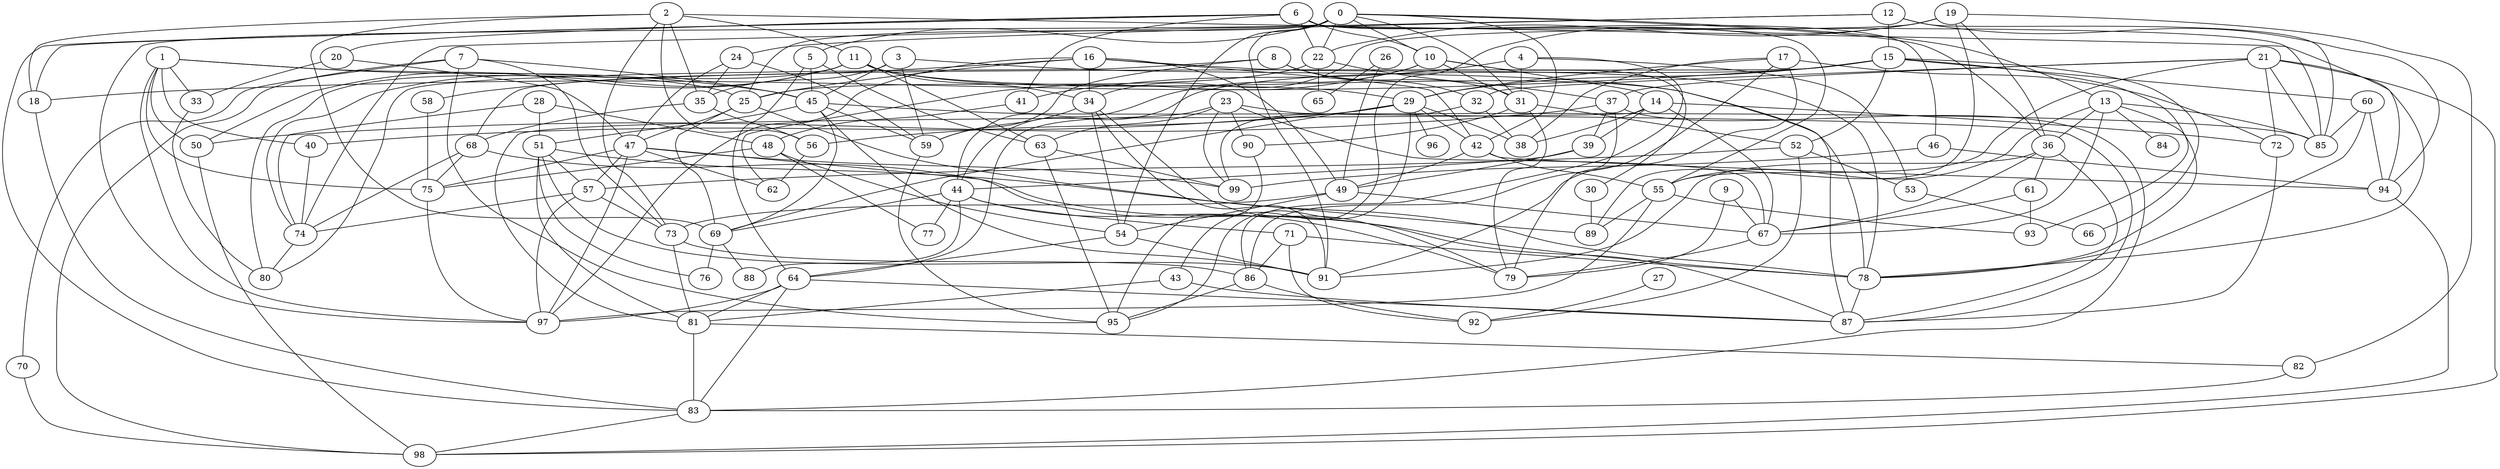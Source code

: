 strict graph "gnp_random_graph(100,0.06)" {
0;
1;
2;
3;
4;
5;
6;
7;
8;
9;
10;
11;
12;
13;
14;
15;
16;
17;
18;
19;
20;
21;
22;
23;
24;
25;
26;
27;
28;
29;
30;
31;
32;
33;
34;
35;
36;
37;
38;
39;
40;
41;
42;
43;
44;
45;
46;
47;
48;
49;
50;
51;
52;
53;
54;
55;
56;
57;
58;
59;
60;
61;
62;
63;
64;
65;
66;
67;
68;
69;
70;
71;
72;
73;
74;
75;
76;
77;
78;
79;
80;
81;
82;
83;
84;
85;
86;
87;
88;
89;
90;
91;
92;
93;
94;
95;
96;
97;
98;
99;
0 -- 97  [is_available=True, prob="0.63074046451"];
0 -- 91  [is_available=True, prob="0.61510649416"];
0 -- 36  [is_available=True, prob="0.742329958353"];
0 -- 5  [is_available=True, prob="0.0114699606473"];
0 -- 10  [is_available=True, prob="0.234020632748"];
0 -- 13  [is_available=True, prob="0.352578427283"];
0 -- 22  [is_available=True, prob="0.62738256603"];
0 -- 25  [is_available=True, prob="0.32766473171"];
0 -- 54  [is_available=True, prob="1.0"];
0 -- 42  [is_available=True, prob="0.215894763691"];
0 -- 31  [is_available=True, prob="1.0"];
1 -- 33  [is_available=True, prob="0.710003736705"];
1 -- 97  [is_available=True, prob="1.0"];
1 -- 40  [is_available=True, prob="1.0"];
1 -- 75  [is_available=True, prob="0.444850676551"];
1 -- 45  [is_available=True, prob="0.0223207622595"];
1 -- 50  [is_available=True, prob="1.0"];
1 -- 25  [is_available=True, prob="0.370763890152"];
2 -- 35  [is_available=True, prob="0.231983679776"];
2 -- 69  [is_available=True, prob="1.0"];
2 -- 73  [is_available=True, prob="0.716935215712"];
2 -- 11  [is_available=True, prob="1.0"];
2 -- 18  [is_available=True, prob="0.956606156424"];
2 -- 56  [is_available=True, prob="0.863026640779"];
2 -- 94  [is_available=True, prob="0.586719140295"];
3 -- 59  [is_available=True, prob="0.641771598767"];
3 -- 35  [is_available=True, prob="0.49814919092"];
3 -- 45  [is_available=True, prob="1.0"];
3 -- 87  [is_available=True, prob="1.0"];
4 -- 41  [is_available=True, prob="0.864272422692"];
4 -- 53  [is_available=True, prob="0.316514463659"];
4 -- 86  [is_available=True, prob="0.271449526733"];
4 -- 31  [is_available=True, prob="1.0"];
5 -- 64  [is_available=True, prob="0.550686159214"];
5 -- 45  [is_available=True, prob="0.778473296864"];
5 -- 63  [is_available=True, prob="0.940260652127"];
6 -- 41  [is_available=True, prob="0.717877879002"];
6 -- 10  [is_available=True, prob="0.20441476625"];
6 -- 46  [is_available=True, prob="0.0593037467564"];
6 -- 18  [is_available=True, prob="1.0"];
6 -- 83  [is_available=True, prob="0.161593717025"];
6 -- 20  [is_available=True, prob="0.36565602544"];
6 -- 85  [is_available=True, prob="0.0732777505029"];
6 -- 22  [is_available=True, prob="0.740829158857"];
6 -- 55  [is_available=True, prob="0.884521168441"];
7 -- 73  [is_available=True, prob="0.535215971236"];
7 -- 98  [is_available=True, prob="0.855505363953"];
7 -- 45  [is_available=True, prob="0.540731421649"];
7 -- 70  [is_available=True, prob="0.72609539311"];
7 -- 95  [is_available=True, prob="0.270000233086"];
8 -- 32  [is_available=True, prob="0.130975593614"];
8 -- 80  [is_available=True, prob="0.143464278556"];
8 -- 59  [is_available=True, prob="1.0"];
8 -- 31  [is_available=True, prob="0.545919054525"];
9 -- 67  [is_available=True, prob="0.74849665274"];
9 -- 79  [is_available=True, prob="0.658447508817"];
10 -- 44  [is_available=True, prob="0.269703891943"];
10 -- 14  [is_available=True, prob="1.0"];
10 -- 62  [is_available=True, prob="0.798238063076"];
10 -- 30  [is_available=True, prob="0.313908799832"];
10 -- 31  [is_available=True, prob="0.887035652434"];
11 -- 74  [is_available=True, prob="0.789113253401"];
11 -- 34  [is_available=True, prob="0.953930416032"];
11 -- 78  [is_available=True, prob="0.516713014125"];
11 -- 80  [is_available=True, prob="0.285927679584"];
11 -- 50  [is_available=True, prob="0.817303425016"];
11 -- 29  [is_available=True, prob="0.495452625514"];
11 -- 63  [is_available=True, prob="0.541398345657"];
12 -- 24  [is_available=True, prob="0.52714721738"];
12 -- 74  [is_available=True, prob="1.0"];
12 -- 85  [is_available=True, prob="0.202554132457"];
12 -- 94  [is_available=True, prob="0.676902352612"];
12 -- 15  [is_available=True, prob="0.226329931193"];
13 -- 67  [is_available=True, prob="0.150821072414"];
13 -- 36  [is_available=True, prob="1.0"];
13 -- 78  [is_available=True, prob="0.654972510224"];
13 -- 84  [is_available=True, prob="0.852473986496"];
13 -- 85  [is_available=True, prob="1.0"];
13 -- 55  [is_available=True, prob="1.0"];
14 -- 67  [is_available=True, prob="0.612515953702"];
14 -- 38  [is_available=True, prob="1.0"];
14 -- 39  [is_available=True, prob="0.534870230733"];
14 -- 72  [is_available=True, prob="0.372459917134"];
14 -- 81  [is_available=True, prob="0.0985241536337"];
15 -- 66  [is_available=True, prob="0.665857954931"];
15 -- 68  [is_available=True, prob="0.966698838786"];
15 -- 44  [is_available=True, prob="1.0"];
15 -- 93  [is_available=True, prob="0.955170488259"];
15 -- 18  [is_available=True, prob="0.275322147425"];
15 -- 52  [is_available=True, prob="1.0"];
15 -- 60  [is_available=True, prob="0.18238967183"];
15 -- 29  [is_available=True, prob="0.398477603392"];
16 -- 97  [is_available=True, prob="0.473153574897"];
16 -- 34  [is_available=True, prob="1.0"];
16 -- 42  [is_available=True, prob="0.403152221473"];
16 -- 78  [is_available=True, prob="0.624377283997"];
16 -- 49  [is_available=True, prob="1.0"];
16 -- 25  [is_available=True, prob="1.0"];
16 -- 58  [is_available=True, prob="1.0"];
17 -- 72  [is_available=True, prob="0.804307085273"];
17 -- 91  [is_available=True, prob="1.0"];
17 -- 86  [is_available=True, prob="0.351884586654"];
17 -- 29  [is_available=True, prob="0.490156986692"];
17 -- 38  [is_available=True, prob="0.420602464007"];
18 -- 83  [is_available=True, prob="1.0"];
19 -- 34  [is_available=True, prob="0.574957136341"];
19 -- 36  [is_available=True, prob="1.0"];
19 -- 43  [is_available=True, prob="1.0"];
19 -- 82  [is_available=True, prob="1.0"];
19 -- 22  [is_available=True, prob="0.805449523339"];
19 -- 89  [is_available=True, prob="1.0"];
20 -- 33  [is_available=True, prob="0.907334710157"];
20 -- 47  [is_available=True, prob="0.154862239193"];
21 -- 32  [is_available=True, prob="0.00299873420381"];
21 -- 98  [is_available=True, prob="1.0"];
21 -- 37  [is_available=True, prob="0.729288179082"];
21 -- 72  [is_available=True, prob="1.0"];
21 -- 78  [is_available=True, prob="1.0"];
21 -- 85  [is_available=True, prob="0.548799446184"];
21 -- 55  [is_available=True, prob="0.216930424004"];
22 -- 65  [is_available=True, prob="0.492306719168"];
22 -- 37  [is_available=True, prob="0.378006726666"];
22 -- 25  [is_available=True, prob="0.783315571188"];
23 -- 64  [is_available=True, prob="0.13128725197"];
23 -- 99  [is_available=True, prob="0.238297001719"];
23 -- 67  [is_available=True, prob="0.686292096562"];
23 -- 87  [is_available=True, prob="0.158638875622"];
23 -- 90  [is_available=True, prob="0.104701459863"];
23 -- 63  [is_available=True, prob="0.464078669031"];
24 -- 59  [is_available=True, prob="0.570950716652"];
24 -- 35  [is_available=True, prob="0.477508756592"];
24 -- 47  [is_available=True, prob="1.0"];
25 -- 69  [is_available=True, prob="1.0"];
25 -- 78  [is_available=True, prob="1.0"];
25 -- 47  [is_available=True, prob="0.584444559625"];
26 -- 49  [is_available=True, prob="0.16358720181"];
26 -- 65  [is_available=True, prob="0.556188852435"];
27 -- 92  [is_available=True, prob="0.926736376241"];
28 -- 48  [is_available=True, prob="0.595110763309"];
28 -- 74  [is_available=True, prob="0.860073112274"];
28 -- 51  [is_available=True, prob="0.199265085978"];
29 -- 96  [is_available=True, prob="1.0"];
29 -- 69  [is_available=True, prob="0.753922674974"];
29 -- 38  [is_available=True, prob="0.717226797184"];
29 -- 40  [is_available=True, prob="0.760241270142"];
29 -- 42  [is_available=True, prob="1.0"];
29 -- 56  [is_available=True, prob="1.0"];
29 -- 95  [is_available=True, prob="0.0223138644402"];
30 -- 89  [is_available=True, prob="0.42505629712"];
31 -- 79  [is_available=True, prob="0.0204721025948"];
31 -- 52  [is_available=True, prob="0.80729162219"];
31 -- 90  [is_available=True, prob="0.958632756229"];
32 -- 99  [is_available=True, prob="0.0596090844814"];
32 -- 38  [is_available=True, prob="0.599397066321"];
33 -- 80  [is_available=True, prob="0.322772022748"];
34 -- 91  [is_available=True, prob="0.697661368532"];
34 -- 79  [is_available=True, prob="1.0"];
34 -- 54  [is_available=True, prob="1.0"];
34 -- 59  [is_available=True, prob="0.792020064393"];
35 -- 56  [is_available=True, prob="0.107714556433"];
35 -- 68  [is_available=True, prob="1.0"];
36 -- 67  [is_available=True, prob="1.0"];
36 -- 87  [is_available=True, prob="0.822820591814"];
36 -- 91  [is_available=True, prob="0.709064076989"];
36 -- 61  [is_available=True, prob="0.446471448068"];
37 -- 39  [is_available=True, prob="0.420330559181"];
37 -- 79  [is_available=True, prob="1.0"];
37 -- 50  [is_available=True, prob="0.265107233301"];
37 -- 83  [is_available=True, prob="0.745264562613"];
39 -- 49  [is_available=True, prob="1.0"];
39 -- 44  [is_available=True, prob="0.958653056147"];
40 -- 74  [is_available=True, prob="1.0"];
41 -- 48  [is_available=True, prob="0.773816228551"];
42 -- 49  [is_available=True, prob="0.922986329443"];
42 -- 55  [is_available=True, prob="1.0"];
42 -- 94  [is_available=True, prob="0.0854505458468"];
43 -- 81  [is_available=True, prob="0.321348269692"];
43 -- 87  [is_available=True, prob="0.368746761022"];
44 -- 69  [is_available=True, prob="0.764427180914"];
44 -- 71  [is_available=True, prob="0.482072238344"];
44 -- 77  [is_available=True, prob="1.0"];
44 -- 88  [is_available=True, prob="1.0"];
44 -- 79  [is_available=True, prob="1.0"];
45 -- 91  [is_available=True, prob="0.228652128807"];
45 -- 51  [is_available=True, prob="1.0"];
45 -- 85  [is_available=True, prob="0.581781841228"];
45 -- 59  [is_available=True, prob="0.366664076899"];
45 -- 69  [is_available=True, prob="0.282688641211"];
46 -- 99  [is_available=True, prob="0.477561746002"];
46 -- 94  [is_available=True, prob="0.311618665329"];
47 -- 97  [is_available=True, prob="0.205324309627"];
47 -- 99  [is_available=True, prob="0.252253301002"];
47 -- 75  [is_available=True, prob="0.694724835014"];
47 -- 57  [is_available=True, prob="1.0"];
47 -- 87  [is_available=True, prob="0.466400490338"];
47 -- 62  [is_available=True, prob="0.431758799662"];
48 -- 75  [is_available=True, prob="0.944310281961"];
48 -- 77  [is_available=True, prob="0.334309819114"];
48 -- 54  [is_available=True, prob="0.390560171281"];
49 -- 67  [is_available=True, prob="1.0"];
49 -- 73  [is_available=True, prob="1.0"];
49 -- 54  [is_available=True, prob="1.0"];
50 -- 98  [is_available=True, prob="0.927572979882"];
51 -- 76  [is_available=True, prob="1.0"];
51 -- 81  [is_available=True, prob="0.749252897555"];
51 -- 89  [is_available=True, prob="0.874539529341"];
51 -- 57  [is_available=True, prob="0.408697624647"];
51 -- 91  [is_available=True, prob="0.0861193148882"];
52 -- 57  [is_available=True, prob="0.556831910858"];
52 -- 92  [is_available=True, prob="1.0"];
52 -- 53  [is_available=True, prob="0.00686817095294"];
53 -- 66  [is_available=True, prob="0.847197340134"];
54 -- 64  [is_available=True, prob="0.254499591442"];
54 -- 91  [is_available=True, prob="0.0442591762527"];
55 -- 97  [is_available=True, prob="1.0"];
55 -- 89  [is_available=True, prob="0.979443389568"];
55 -- 93  [is_available=True, prob="0.627777179501"];
56 -- 62  [is_available=True, prob="0.11657997522"];
57 -- 97  [is_available=True, prob="1.0"];
57 -- 73  [is_available=True, prob="1.0"];
57 -- 74  [is_available=True, prob="0.649491511474"];
58 -- 75  [is_available=True, prob="0.200315768616"];
59 -- 95  [is_available=True, prob="0.754167154711"];
60 -- 94  [is_available=True, prob="0.0921755631613"];
60 -- 85  [is_available=True, prob="0.0300118868916"];
60 -- 78  [is_available=True, prob="0.960518720622"];
61 -- 67  [is_available=True, prob="0.829900675265"];
61 -- 93  [is_available=True, prob="0.911403352347"];
63 -- 99  [is_available=True, prob="0.171071073917"];
63 -- 95  [is_available=True, prob="1.0"];
64 -- 97  [is_available=True, prob="0.46859870958"];
64 -- 81  [is_available=True, prob="0.56235611548"];
64 -- 83  [is_available=True, prob="1.0"];
64 -- 87  [is_available=True, prob="0.665489152944"];
67 -- 79  [is_available=True, prob="1.0"];
68 -- 75  [is_available=True, prob="0.150372008998"];
68 -- 74  [is_available=True, prob="0.195855159021"];
68 -- 78  [is_available=True, prob="1.0"];
69 -- 76  [is_available=True, prob="0.25966358665"];
69 -- 88  [is_available=True, prob="1.0"];
70 -- 98  [is_available=True, prob="1.0"];
71 -- 92  [is_available=True, prob="1.0"];
71 -- 86  [is_available=True, prob="1.0"];
71 -- 78  [is_available=True, prob="0.647060048142"];
72 -- 87  [is_available=True, prob="0.925798419634"];
73 -- 81  [is_available=True, prob="1.0"];
73 -- 86  [is_available=True, prob="0.073607335124"];
74 -- 80  [is_available=True, prob="0.551333361335"];
75 -- 97  [is_available=True, prob="1.0"];
78 -- 87  [is_available=True, prob="1.0"];
81 -- 83  [is_available=True, prob="0.0785228611431"];
81 -- 82  [is_available=True, prob="0.691770643356"];
82 -- 83  [is_available=True, prob="0.4626376501"];
83 -- 98  [is_available=True, prob="0.13316669425"];
86 -- 92  [is_available=True, prob="0.362636417042"];
86 -- 95  [is_available=True, prob="0.67387244681"];
90 -- 95  [is_available=True, prob="1.0"];
94 -- 98  [is_available=True, prob="1.0"];
}
